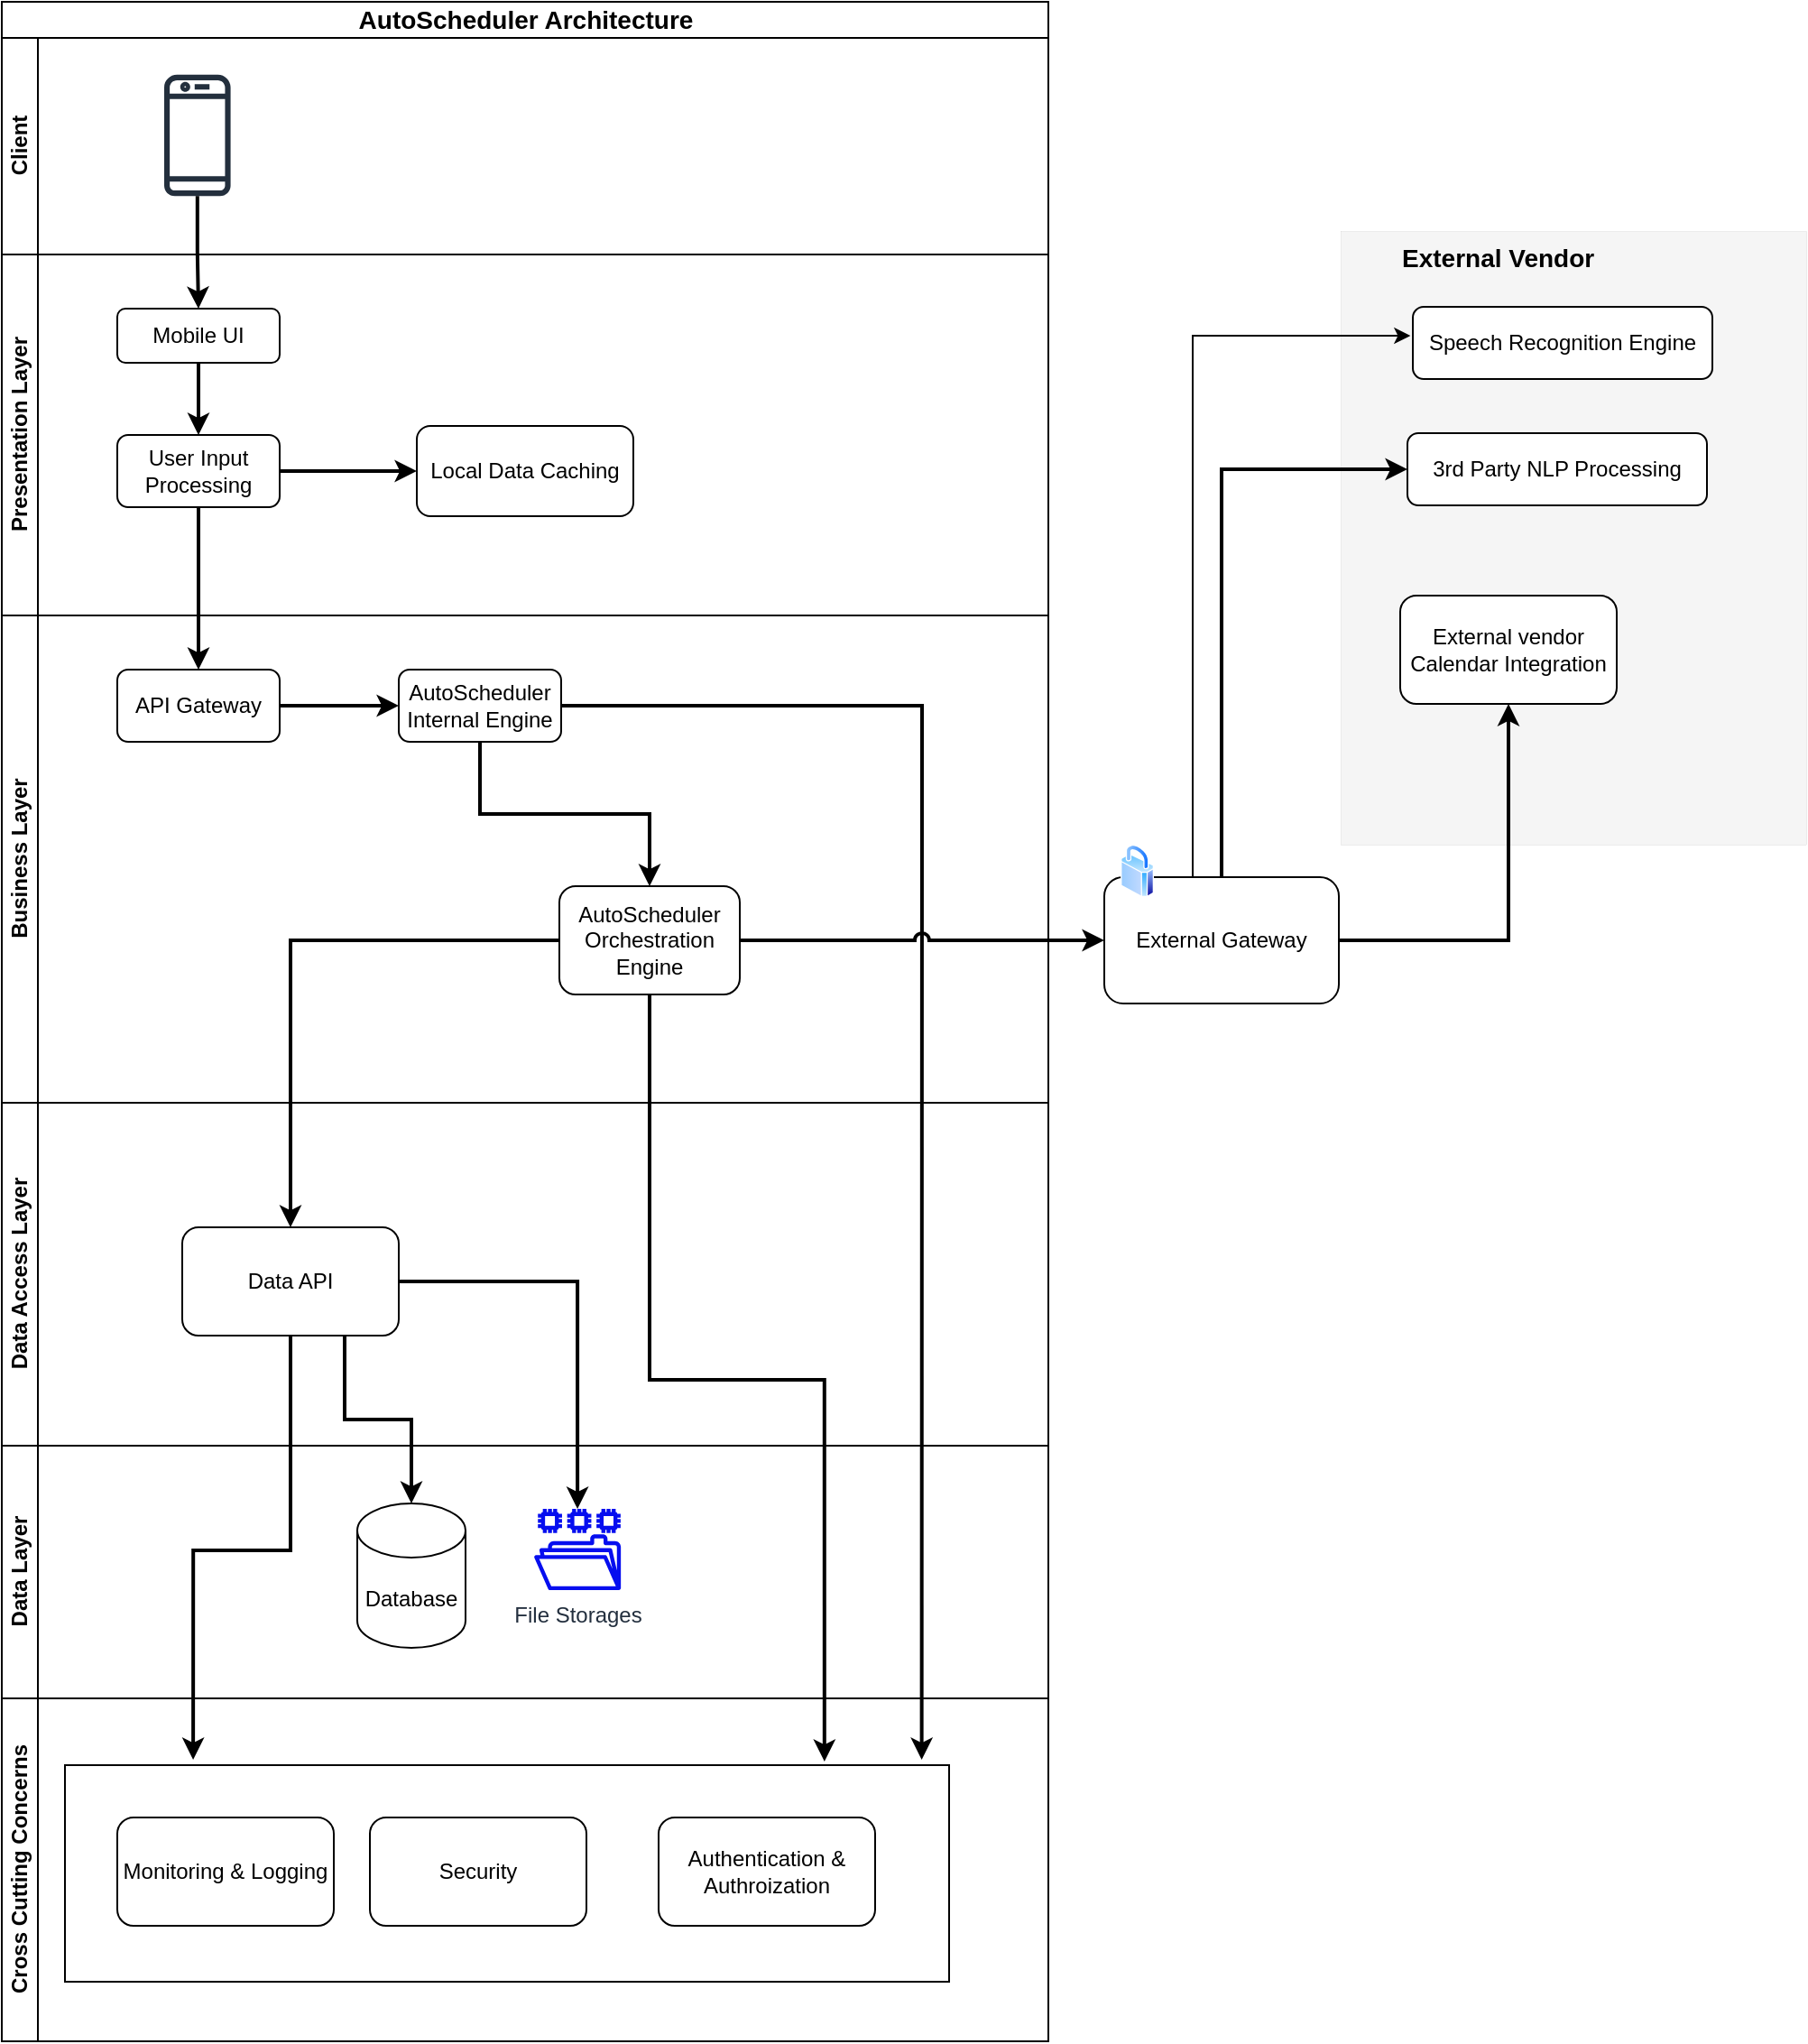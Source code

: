 <mxfile version="23.1.4" type="github">
  <diagram name="Page-1" id="MsAcD9wUIuVss249Any_">
    <mxGraphModel dx="1386" dy="785" grid="1" gridSize="10" guides="1" tooltips="1" connect="1" arrows="1" fold="1" page="1" pageScale="1" pageWidth="1654" pageHeight="1169" math="0" shadow="0">
      <root>
        <mxCell id="0" />
        <mxCell id="1" parent="0" />
        <mxCell id="PWgpVzjd51y_IINd4fkb-41" value="" style="rounded=0;whiteSpace=wrap;html=1;textOpacity=10;fillColor=#f5f5f5;strokeColor=#666666;glass=0;shadow=0;strokeWidth=0;fontColor=#333333;" vertex="1" parent="1">
          <mxGeometry x="832" y="148" width="258" height="340" as="geometry" />
        </mxCell>
        <mxCell id="PWgpVzjd51y_IINd4fkb-13" value="AutoScheduler Architecture" style="swimlane;childLayout=stackLayout;resizeParent=1;resizeParentMax=0;horizontal=1;startSize=20;horizontalStack=0;html=1;fontSize=14;" vertex="1" parent="1">
          <mxGeometry x="90" y="21" width="580" height="1130" as="geometry" />
        </mxCell>
        <mxCell id="PWgpVzjd51y_IINd4fkb-14" value="Client" style="swimlane;startSize=20;horizontal=0;html=1;" vertex="1" parent="PWgpVzjd51y_IINd4fkb-13">
          <mxGeometry y="20" width="580" height="120" as="geometry" />
        </mxCell>
        <mxCell id="PWgpVzjd51y_IINd4fkb-27" value="" style="sketch=0;outlineConnect=0;fontColor=#232F3E;gradientColor=none;fillColor=#232F3D;strokeColor=none;dashed=0;verticalLabelPosition=bottom;verticalAlign=top;align=center;html=1;fontSize=12;fontStyle=0;aspect=fixed;pointerEvents=1;shape=mxgraph.aws4.mobile_client;" vertex="1" parent="PWgpVzjd51y_IINd4fkb-14">
          <mxGeometry x="90" y="19" width="36.79" height="70" as="geometry" />
        </mxCell>
        <mxCell id="PWgpVzjd51y_IINd4fkb-15" value="Presentation Layer" style="swimlane;startSize=20;horizontal=0;html=1;" vertex="1" parent="PWgpVzjd51y_IINd4fkb-13">
          <mxGeometry y="140" width="580" height="200" as="geometry" />
        </mxCell>
        <mxCell id="PWgpVzjd51y_IINd4fkb-34" style="edgeStyle=orthogonalEdgeStyle;rounded=0;orthogonalLoop=1;jettySize=auto;html=1;entryX=0;entryY=0.5;entryDx=0;entryDy=0;strokeColor=default;strokeWidth=2;align=center;verticalAlign=middle;fontFamily=Helvetica;fontSize=11;fontColor=default;labelBackgroundColor=default;endArrow=classic;" edge="1" parent="PWgpVzjd51y_IINd4fkb-15" source="PWgpVzjd51y_IINd4fkb-28" target="PWgpVzjd51y_IINd4fkb-30">
          <mxGeometry relative="1" as="geometry" />
        </mxCell>
        <mxCell id="PWgpVzjd51y_IINd4fkb-28" value="User Input Processing" style="rounded=1;whiteSpace=wrap;html=1;" vertex="1" parent="PWgpVzjd51y_IINd4fkb-15">
          <mxGeometry x="64" y="100" width="90" height="40" as="geometry" />
        </mxCell>
        <mxCell id="PWgpVzjd51y_IINd4fkb-33" style="edgeStyle=orthogonalEdgeStyle;rounded=0;orthogonalLoop=1;jettySize=auto;html=1;strokeColor=default;strokeWidth=2;align=center;verticalAlign=middle;fontFamily=Helvetica;fontSize=11;fontColor=default;labelBackgroundColor=default;endArrow=classic;" edge="1" parent="PWgpVzjd51y_IINd4fkb-15" source="PWgpVzjd51y_IINd4fkb-29" target="PWgpVzjd51y_IINd4fkb-28">
          <mxGeometry relative="1" as="geometry" />
        </mxCell>
        <mxCell id="PWgpVzjd51y_IINd4fkb-29" value="Mobile UI" style="rounded=1;whiteSpace=wrap;html=1;" vertex="1" parent="PWgpVzjd51y_IINd4fkb-15">
          <mxGeometry x="64" y="30" width="90" height="30" as="geometry" />
        </mxCell>
        <mxCell id="PWgpVzjd51y_IINd4fkb-30" value="Local Data Caching" style="rounded=1;whiteSpace=wrap;html=1;" vertex="1" parent="PWgpVzjd51y_IINd4fkb-15">
          <mxGeometry x="230" y="95" width="120" height="50" as="geometry" />
        </mxCell>
        <mxCell id="PWgpVzjd51y_IINd4fkb-16" value="Business Layer" style="swimlane;startSize=20;horizontal=0;html=1;" vertex="1" parent="PWgpVzjd51y_IINd4fkb-13">
          <mxGeometry y="340" width="580" height="270" as="geometry" />
        </mxCell>
        <mxCell id="PWgpVzjd51y_IINd4fkb-37" style="edgeStyle=orthogonalEdgeStyle;rounded=0;orthogonalLoop=1;jettySize=auto;html=1;entryX=0;entryY=0.5;entryDx=0;entryDy=0;strokeColor=default;strokeWidth=2;align=center;verticalAlign=middle;fontFamily=Helvetica;fontSize=11;fontColor=default;labelBackgroundColor=default;endArrow=classic;" edge="1" parent="PWgpVzjd51y_IINd4fkb-16" source="PWgpVzjd51y_IINd4fkb-31" target="PWgpVzjd51y_IINd4fkb-36">
          <mxGeometry relative="1" as="geometry" />
        </mxCell>
        <mxCell id="PWgpVzjd51y_IINd4fkb-31" value="API Gateway" style="rounded=1;whiteSpace=wrap;html=1;" vertex="1" parent="PWgpVzjd51y_IINd4fkb-16">
          <mxGeometry x="64" y="30" width="90" height="40" as="geometry" />
        </mxCell>
        <mxCell id="PWgpVzjd51y_IINd4fkb-39" style="edgeStyle=orthogonalEdgeStyle;rounded=0;orthogonalLoop=1;jettySize=auto;html=1;entryX=0.5;entryY=0;entryDx=0;entryDy=0;strokeColor=default;strokeWidth=2;align=center;verticalAlign=middle;fontFamily=Helvetica;fontSize=11;fontColor=default;labelBackgroundColor=default;endArrow=classic;" edge="1" parent="PWgpVzjd51y_IINd4fkb-16" source="PWgpVzjd51y_IINd4fkb-36" target="PWgpVzjd51y_IINd4fkb-38">
          <mxGeometry relative="1" as="geometry" />
        </mxCell>
        <mxCell id="PWgpVzjd51y_IINd4fkb-36" value="AutoScheduler&lt;br&gt;Internal Engine" style="rounded=1;whiteSpace=wrap;html=1;" vertex="1" parent="PWgpVzjd51y_IINd4fkb-16">
          <mxGeometry x="220" y="30" width="90" height="40" as="geometry" />
        </mxCell>
        <mxCell id="PWgpVzjd51y_IINd4fkb-38" value="AutoScheduler Orchestration Engine" style="rounded=1;whiteSpace=wrap;html=1;" vertex="1" parent="PWgpVzjd51y_IINd4fkb-16">
          <mxGeometry x="309" y="150" width="100" height="60" as="geometry" />
        </mxCell>
        <mxCell id="PWgpVzjd51y_IINd4fkb-24" value="Data Access Layer" style="swimlane;startSize=20;horizontal=0;html=1;" vertex="1" parent="PWgpVzjd51y_IINd4fkb-13">
          <mxGeometry y="610" width="580" height="190" as="geometry" />
        </mxCell>
        <mxCell id="PWgpVzjd51y_IINd4fkb-46" value="Data API" style="rounded=1;whiteSpace=wrap;html=1;" vertex="1" parent="PWgpVzjd51y_IINd4fkb-24">
          <mxGeometry x="100" y="69" width="120" height="60" as="geometry" />
        </mxCell>
        <mxCell id="PWgpVzjd51y_IINd4fkb-25" value="Data Layer" style="swimlane;startSize=20;horizontal=0;html=1;" vertex="1" parent="PWgpVzjd51y_IINd4fkb-13">
          <mxGeometry y="800" width="580" height="140" as="geometry" />
        </mxCell>
        <mxCell id="PWgpVzjd51y_IINd4fkb-45" value="Database" style="shape=cylinder3;whiteSpace=wrap;html=1;boundedLbl=1;backgroundOutline=1;size=15;" vertex="1" parent="PWgpVzjd51y_IINd4fkb-25">
          <mxGeometry x="197" y="32" width="60" height="80" as="geometry" />
        </mxCell>
        <mxCell id="PWgpVzjd51y_IINd4fkb-49" value="File Storages" style="sketch=0;outlineConnect=0;fontColor=#232F3E;gradientColor=none;fillColor=#060eef;strokeColor=none;dashed=0;verticalLabelPosition=bottom;verticalAlign=top;align=center;html=1;fontSize=12;fontStyle=0;aspect=fixed;pointerEvents=1;shape=mxgraph.aws4.file_system;" vertex="1" parent="PWgpVzjd51y_IINd4fkb-25">
          <mxGeometry x="295" y="35" width="48.09" height="45" as="geometry" />
        </mxCell>
        <mxCell id="PWgpVzjd51y_IINd4fkb-26" value="Cross Cutting Concerns" style="swimlane;startSize=20;horizontal=0;html=1;" vertex="1" parent="PWgpVzjd51y_IINd4fkb-13">
          <mxGeometry y="940" width="580" height="190" as="geometry" />
        </mxCell>
        <mxCell id="PWgpVzjd51y_IINd4fkb-82" value="" style="rounded=0;whiteSpace=wrap;html=1;" vertex="1" parent="PWgpVzjd51y_IINd4fkb-26">
          <mxGeometry x="35" y="37" width="490" height="120" as="geometry" />
        </mxCell>
        <mxCell id="PWgpVzjd51y_IINd4fkb-51" value="Monitoring &amp;amp; Logging" style="rounded=1;whiteSpace=wrap;html=1;" vertex="1" parent="PWgpVzjd51y_IINd4fkb-26">
          <mxGeometry x="64" y="66" width="120" height="60" as="geometry" />
        </mxCell>
        <mxCell id="PWgpVzjd51y_IINd4fkb-80" value="Security" style="rounded=1;whiteSpace=wrap;html=1;" vertex="1" parent="PWgpVzjd51y_IINd4fkb-26">
          <mxGeometry x="204" y="66" width="120" height="60" as="geometry" />
        </mxCell>
        <mxCell id="PWgpVzjd51y_IINd4fkb-81" value="Authentication &amp;amp; Authroization" style="rounded=1;whiteSpace=wrap;html=1;" vertex="1" parent="PWgpVzjd51y_IINd4fkb-26">
          <mxGeometry x="364" y="66" width="120" height="60" as="geometry" />
        </mxCell>
        <mxCell id="PWgpVzjd51y_IINd4fkb-32" style="edgeStyle=orthogonalEdgeStyle;rounded=0;orthogonalLoop=1;jettySize=auto;html=1;entryX=0.5;entryY=0;entryDx=0;entryDy=0;strokeWidth=2;" edge="1" parent="PWgpVzjd51y_IINd4fkb-13" source="PWgpVzjd51y_IINd4fkb-27" target="PWgpVzjd51y_IINd4fkb-29">
          <mxGeometry relative="1" as="geometry" />
        </mxCell>
        <mxCell id="PWgpVzjd51y_IINd4fkb-35" style="edgeStyle=orthogonalEdgeStyle;rounded=0;orthogonalLoop=1;jettySize=auto;html=1;entryX=0.5;entryY=0;entryDx=0;entryDy=0;strokeColor=default;strokeWidth=2;align=center;verticalAlign=middle;fontFamily=Helvetica;fontSize=11;fontColor=default;labelBackgroundColor=default;endArrow=classic;" edge="1" parent="PWgpVzjd51y_IINd4fkb-13" source="PWgpVzjd51y_IINd4fkb-28" target="PWgpVzjd51y_IINd4fkb-31">
          <mxGeometry relative="1" as="geometry" />
        </mxCell>
        <mxCell id="PWgpVzjd51y_IINd4fkb-47" style="edgeStyle=orthogonalEdgeStyle;rounded=0;orthogonalLoop=1;jettySize=auto;html=1;entryX=0.5;entryY=0;entryDx=0;entryDy=0;strokeColor=default;strokeWidth=2;align=center;verticalAlign=middle;fontFamily=Helvetica;fontSize=11;fontColor=default;labelBackgroundColor=default;endArrow=classic;" edge="1" parent="PWgpVzjd51y_IINd4fkb-13" source="PWgpVzjd51y_IINd4fkb-38" target="PWgpVzjd51y_IINd4fkb-46">
          <mxGeometry relative="1" as="geometry" />
        </mxCell>
        <mxCell id="PWgpVzjd51y_IINd4fkb-48" style="edgeStyle=orthogonalEdgeStyle;rounded=0;orthogonalLoop=1;jettySize=auto;html=1;strokeColor=default;strokeWidth=2;align=center;verticalAlign=middle;fontFamily=Helvetica;fontSize=11;fontColor=default;labelBackgroundColor=default;endArrow=classic;exitX=0.75;exitY=1;exitDx=0;exitDy=0;" edge="1" parent="PWgpVzjd51y_IINd4fkb-13" source="PWgpVzjd51y_IINd4fkb-46" target="PWgpVzjd51y_IINd4fkb-45">
          <mxGeometry relative="1" as="geometry" />
        </mxCell>
        <mxCell id="PWgpVzjd51y_IINd4fkb-50" style="edgeStyle=orthogonalEdgeStyle;rounded=0;orthogonalLoop=1;jettySize=auto;html=1;strokeColor=default;strokeWidth=2;align=center;verticalAlign=middle;fontFamily=Helvetica;fontSize=11;fontColor=default;labelBackgroundColor=default;endArrow=classic;" edge="1" parent="PWgpVzjd51y_IINd4fkb-13" source="PWgpVzjd51y_IINd4fkb-46" target="PWgpVzjd51y_IINd4fkb-49">
          <mxGeometry relative="1" as="geometry" />
        </mxCell>
        <mxCell id="PWgpVzjd51y_IINd4fkb-83" style="edgeStyle=orthogonalEdgeStyle;rounded=0;orthogonalLoop=1;jettySize=auto;html=1;entryX=0.145;entryY=-0.025;entryDx=0;entryDy=0;entryPerimeter=0;jumpStyle=arc;strokeColor=default;strokeWidth=2;align=center;verticalAlign=middle;fontFamily=Helvetica;fontSize=11;fontColor=default;labelBackgroundColor=default;endArrow=classic;" edge="1" parent="PWgpVzjd51y_IINd4fkb-13" source="PWgpVzjd51y_IINd4fkb-46" target="PWgpVzjd51y_IINd4fkb-82">
          <mxGeometry relative="1" as="geometry" />
        </mxCell>
        <mxCell id="PWgpVzjd51y_IINd4fkb-84" style="edgeStyle=orthogonalEdgeStyle;rounded=0;orthogonalLoop=1;jettySize=auto;html=1;entryX=0.859;entryY=-0.017;entryDx=0;entryDy=0;entryPerimeter=0;jumpStyle=arc;strokeColor=default;strokeWidth=2;align=center;verticalAlign=middle;fontFamily=Helvetica;fontSize=11;fontColor=default;labelBackgroundColor=default;endArrow=classic;" edge="1" parent="PWgpVzjd51y_IINd4fkb-13" source="PWgpVzjd51y_IINd4fkb-38" target="PWgpVzjd51y_IINd4fkb-82">
          <mxGeometry relative="1" as="geometry" />
        </mxCell>
        <mxCell id="PWgpVzjd51y_IINd4fkb-85" style="edgeStyle=orthogonalEdgeStyle;rounded=0;orthogonalLoop=1;jettySize=auto;html=1;entryX=0.969;entryY=-0.025;entryDx=0;entryDy=0;entryPerimeter=0;jumpStyle=arc;strokeColor=default;strokeWidth=2;align=center;verticalAlign=middle;fontFamily=Helvetica;fontSize=11;fontColor=default;labelBackgroundColor=default;endArrow=classic;" edge="1" parent="PWgpVzjd51y_IINd4fkb-13" source="PWgpVzjd51y_IINd4fkb-36" target="PWgpVzjd51y_IINd4fkb-82">
          <mxGeometry relative="1" as="geometry">
            <Array as="points">
              <mxPoint x="510" y="390" />
              <mxPoint x="510" y="700" />
              <mxPoint x="509" y="700" />
            </Array>
          </mxGeometry>
        </mxCell>
        <mxCell id="PWgpVzjd51y_IINd4fkb-42" value="External Vendor" style="text;html=1;align=left;verticalAlign=middle;whiteSpace=wrap;rounded=0;fontStyle=1;fontSize=14;" vertex="1" parent="1">
          <mxGeometry x="864" y="148" width="160" height="30" as="geometry" />
        </mxCell>
        <mxCell id="PWgpVzjd51y_IINd4fkb-43" value="3rd Party NLP Processing" style="rounded=1;whiteSpace=wrap;html=1;" vertex="1" parent="1">
          <mxGeometry x="869" y="260" width="166" height="40" as="geometry" />
        </mxCell>
        <mxCell id="PWgpVzjd51y_IINd4fkb-44" style="edgeStyle=orthogonalEdgeStyle;rounded=0;orthogonalLoop=1;jettySize=auto;html=1;entryX=0;entryY=0.5;entryDx=0;entryDy=0;jumpStyle=arc;strokeColor=default;strokeWidth=2;align=center;verticalAlign=middle;fontFamily=Helvetica;fontSize=11;fontColor=default;labelBackgroundColor=default;endArrow=classic;exitX=0.5;exitY=0;exitDx=0;exitDy=0;" edge="1" parent="1" source="PWgpVzjd51y_IINd4fkb-90" target="PWgpVzjd51y_IINd4fkb-43">
          <mxGeometry relative="1" as="geometry" />
        </mxCell>
        <mxCell id="PWgpVzjd51y_IINd4fkb-88" value="External vendor Calendar Integration" style="rounded=1;whiteSpace=wrap;html=1;" vertex="1" parent="1">
          <mxGeometry x="865" y="350" width="120" height="60" as="geometry" />
        </mxCell>
        <mxCell id="PWgpVzjd51y_IINd4fkb-89" style="edgeStyle=orthogonalEdgeStyle;rounded=0;orthogonalLoop=1;jettySize=auto;html=1;entryX=0.5;entryY=1;entryDx=0;entryDy=0;strokeColor=default;strokeWidth=2;align=center;verticalAlign=middle;fontFamily=Helvetica;fontSize=11;fontColor=default;labelBackgroundColor=default;jumpStyle=arc;endArrow=classic;exitX=1;exitY=0.5;exitDx=0;exitDy=0;" edge="1" parent="1" source="PWgpVzjd51y_IINd4fkb-90" target="PWgpVzjd51y_IINd4fkb-88">
          <mxGeometry relative="1" as="geometry" />
        </mxCell>
        <mxCell id="PWgpVzjd51y_IINd4fkb-90" value="External Gateway" style="rounded=1;whiteSpace=wrap;html=1;" vertex="1" parent="1">
          <mxGeometry x="701" y="506" width="130" height="70" as="geometry" />
        </mxCell>
        <mxCell id="PWgpVzjd51y_IINd4fkb-93" style="edgeStyle=orthogonalEdgeStyle;rounded=0;orthogonalLoop=1;jettySize=auto;html=1;entryX=0;entryY=0.5;entryDx=0;entryDy=0;strokeColor=default;strokeWidth=2;align=center;verticalAlign=middle;fontFamily=Helvetica;fontSize=11;fontColor=default;labelBackgroundColor=default;jumpStyle=arc;endArrow=classic;" edge="1" parent="1" source="PWgpVzjd51y_IINd4fkb-38" target="PWgpVzjd51y_IINd4fkb-90">
          <mxGeometry relative="1" as="geometry" />
        </mxCell>
        <mxCell id="PWgpVzjd51y_IINd4fkb-86" value="" style="image;aspect=fixed;perimeter=ellipsePerimeter;html=1;align=center;shadow=0;dashed=0;spacingTop=3;image=img/lib/active_directory/secure.svg;" vertex="1" parent="1">
          <mxGeometry x="710" y="488" width="18.56" height="29" as="geometry" />
        </mxCell>
        <mxCell id="PWgpVzjd51y_IINd4fkb-94" value="Speech Recognition Engine" style="rounded=1;whiteSpace=wrap;html=1;" vertex="1" parent="1">
          <mxGeometry x="872" y="190" width="166" height="40" as="geometry" />
        </mxCell>
        <mxCell id="PWgpVzjd51y_IINd4fkb-95" style="edgeStyle=orthogonalEdgeStyle;rounded=0;orthogonalLoop=1;jettySize=auto;html=1;entryX=-0.008;entryY=0.4;entryDx=0;entryDy=0;entryPerimeter=0;" edge="1" parent="1" source="PWgpVzjd51y_IINd4fkb-90" target="PWgpVzjd51y_IINd4fkb-94">
          <mxGeometry relative="1" as="geometry">
            <Array as="points">
              <mxPoint x="750" y="206" />
            </Array>
          </mxGeometry>
        </mxCell>
      </root>
    </mxGraphModel>
  </diagram>
</mxfile>

